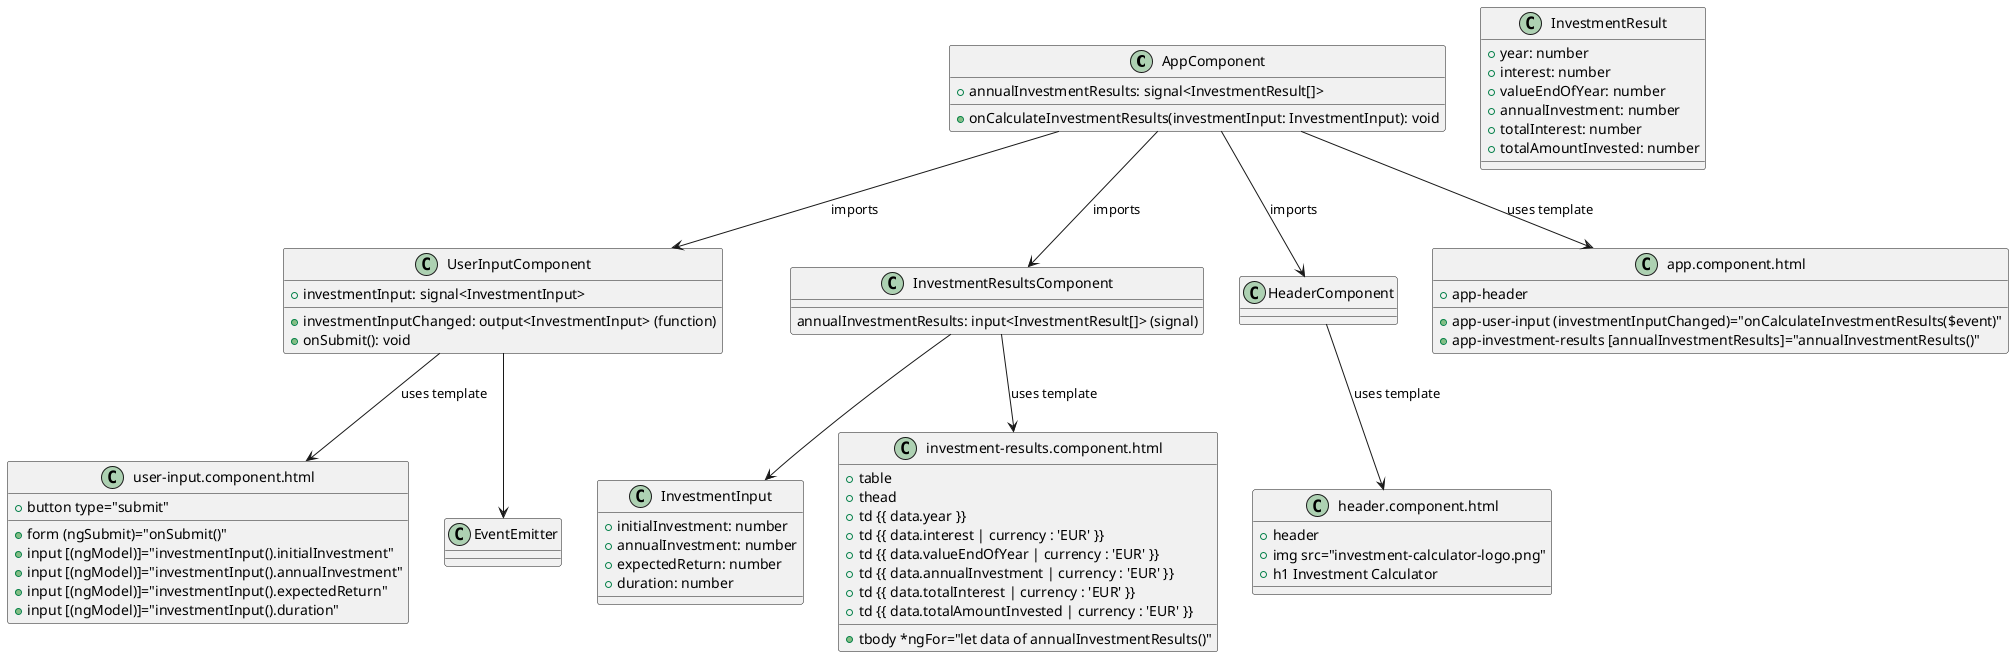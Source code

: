 @startuml Investment Calculator Cross Component Outputs Standalone Signals Diagram 

class AppComponent {
  +annualInvestmentResults: signal<InvestmentResult[]>
  +onCalculateInvestmentResults(investmentInput: InvestmentInput): void
}

class UserInputComponent {
  +investmentInput: signal<InvestmentInput>
  + investmentInputChanged: output<InvestmentInput> (function)
  +onSubmit(): void
}

class InvestmentResultsComponent {
  annualInvestmentResults: input<InvestmentResult[]> (signal)
}

class HeaderComponent {
}

class InvestmentInput {
  +initialInvestment: number
  +annualInvestment: number
  +expectedReturn: number
  +duration: number
}

class InvestmentResult {
  +year: number
  +interest: number
  +valueEndOfYear: number
  +annualInvestment: number
  +totalInterest: number
  +totalAmountInvested: number
}

class "app.component.html" as AppComponentTemplate {
  +app-header
  +app-user-input (investmentInputChanged)="onCalculateInvestmentResults($event)"
  +app-investment-results [annualInvestmentResults]="annualInvestmentResults()"
}

class "user-input.component.html" as UserInputComponentTemplate {
  +form (ngSubmit)="onSubmit()"
  +input [(ngModel)]="investmentInput().initialInvestment"
  +input [(ngModel)]="investmentInput().annualInvestment"
  +input [(ngModel)]="investmentInput().expectedReturn"
  +input [(ngModel)]="investmentInput().duration"
  +button type="submit"
}

class "investment-results.component.html" as InvestmentResultsComponentTemplate {
  +table
  +thead
  +tbody *ngFor="let data of annualInvestmentResults()"
  +td {{ data.year }}
  +td {{ data.interest | currency : 'EUR' }}
  +td {{ data.valueEndOfYear | currency : 'EUR' }}
  +td {{ data.annualInvestment | currency : 'EUR' }}
  +td {{ data.totalInterest | currency : 'EUR' }}
  +td {{ data.totalAmountInvested | currency : 'EUR' }}
}

class "header.component.html" as HeaderComponentTemplate {
  +header
  +img src="investment-calculator-logo.png"
  +h1 Investment Calculator
}

AppComponent --> AppComponentTemplate : uses template
UserInputComponent --> UserInputComponentTemplate : uses template
InvestmentResultsComponent --> InvestmentResultsComponentTemplate : uses template
HeaderComponent --> HeaderComponentTemplate : uses template

AppComponent --> HeaderComponent : imports
AppComponent --> UserInputComponent : imports
AppComponent --> InvestmentResultsComponent : imports
UserInputComponent --> EventEmitter
InvestmentResultsComponent --> InvestmentInput

@enduml
